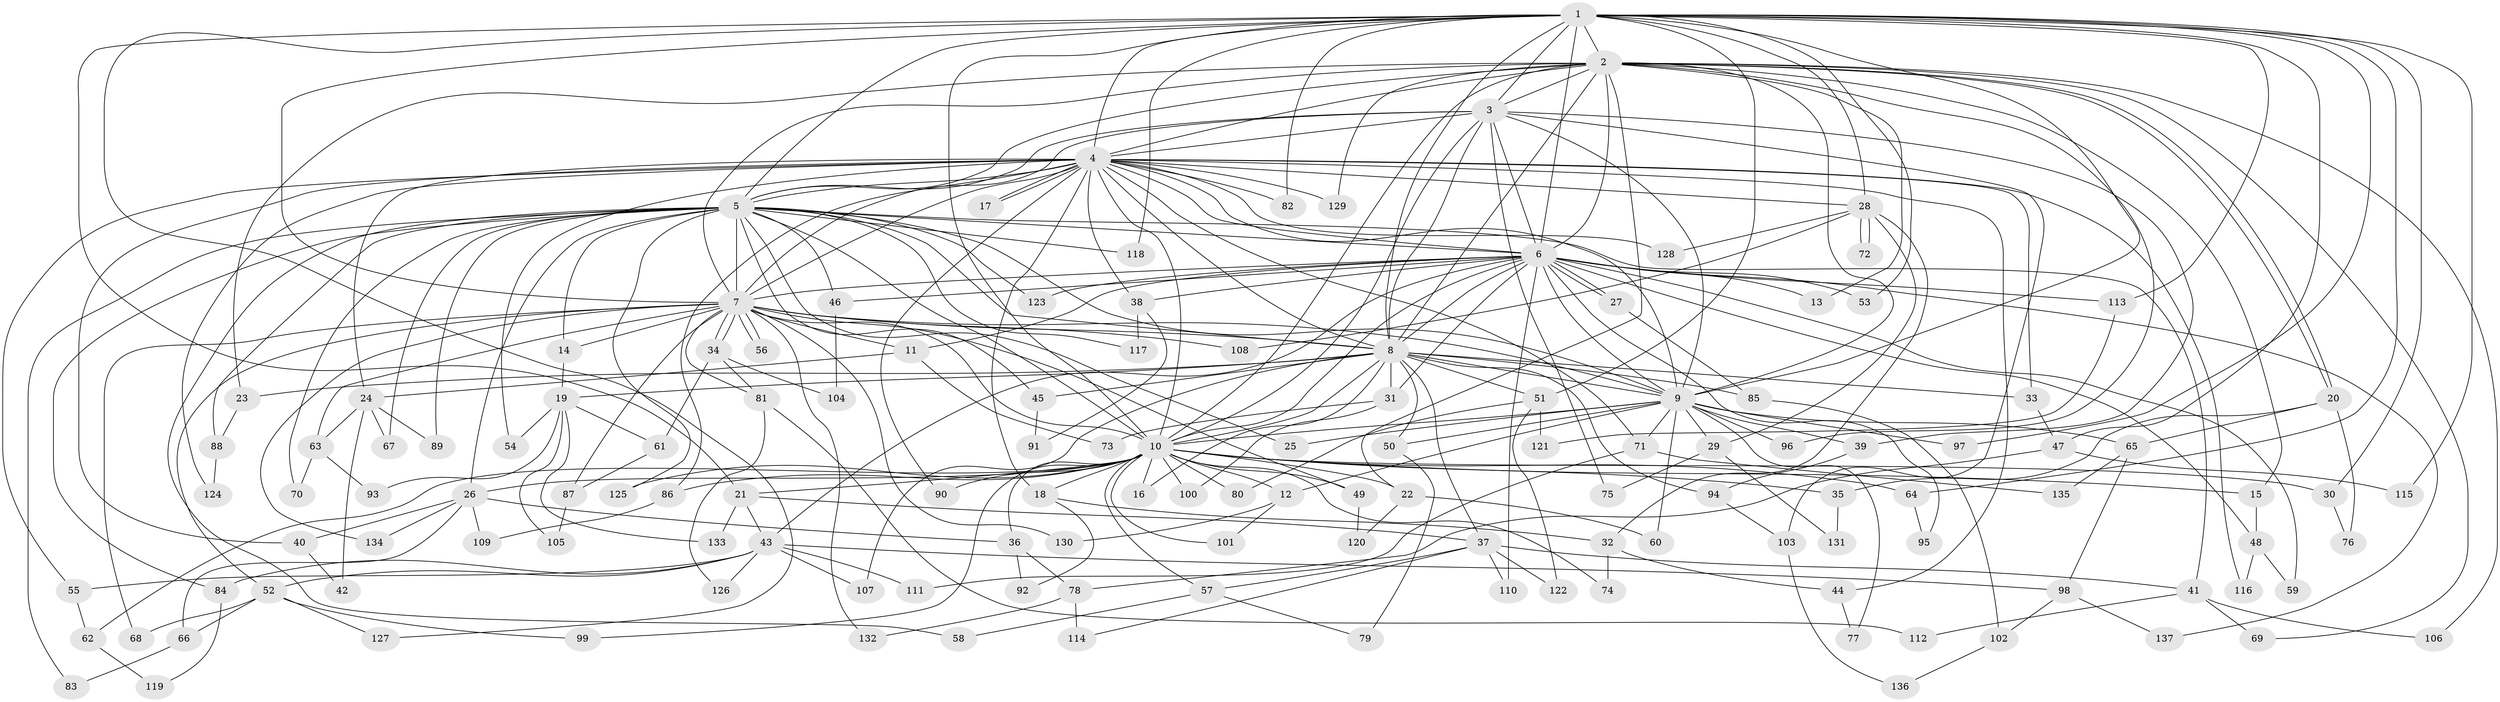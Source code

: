 // Generated by graph-tools (version 1.1) at 2025/11/02/27/25 16:11:03]
// undirected, 137 vertices, 299 edges
graph export_dot {
graph [start="1"]
  node [color=gray90,style=filled];
  1;
  2;
  3;
  4;
  5;
  6;
  7;
  8;
  9;
  10;
  11;
  12;
  13;
  14;
  15;
  16;
  17;
  18;
  19;
  20;
  21;
  22;
  23;
  24;
  25;
  26;
  27;
  28;
  29;
  30;
  31;
  32;
  33;
  34;
  35;
  36;
  37;
  38;
  39;
  40;
  41;
  42;
  43;
  44;
  45;
  46;
  47;
  48;
  49;
  50;
  51;
  52;
  53;
  54;
  55;
  56;
  57;
  58;
  59;
  60;
  61;
  62;
  63;
  64;
  65;
  66;
  67;
  68;
  69;
  70;
  71;
  72;
  73;
  74;
  75;
  76;
  77;
  78;
  79;
  80;
  81;
  82;
  83;
  84;
  85;
  86;
  87;
  88;
  89;
  90;
  91;
  92;
  93;
  94;
  95;
  96;
  97;
  98;
  99;
  100;
  101;
  102;
  103;
  104;
  105;
  106;
  107;
  108;
  109;
  110;
  111;
  112;
  113;
  114;
  115;
  116;
  117;
  118;
  119;
  120;
  121;
  122;
  123;
  124;
  125;
  126;
  127;
  128;
  129;
  130;
  131;
  132;
  133;
  134;
  135;
  136;
  137;
  1 -- 2;
  1 -- 3;
  1 -- 4;
  1 -- 5;
  1 -- 6;
  1 -- 7;
  1 -- 8;
  1 -- 9;
  1 -- 10;
  1 -- 21;
  1 -- 28;
  1 -- 30;
  1 -- 47;
  1 -- 51;
  1 -- 53;
  1 -- 64;
  1 -- 82;
  1 -- 97;
  1 -- 113;
  1 -- 115;
  1 -- 118;
  1 -- 127;
  2 -- 3;
  2 -- 4;
  2 -- 5;
  2 -- 6;
  2 -- 7;
  2 -- 8;
  2 -- 9;
  2 -- 10;
  2 -- 13;
  2 -- 15;
  2 -- 20;
  2 -- 20;
  2 -- 22;
  2 -- 23;
  2 -- 69;
  2 -- 96;
  2 -- 106;
  2 -- 129;
  3 -- 4;
  3 -- 5;
  3 -- 6;
  3 -- 7;
  3 -- 8;
  3 -- 9;
  3 -- 10;
  3 -- 39;
  3 -- 75;
  3 -- 103;
  4 -- 5;
  4 -- 6;
  4 -- 7;
  4 -- 8;
  4 -- 9;
  4 -- 10;
  4 -- 17;
  4 -- 17;
  4 -- 18;
  4 -- 24;
  4 -- 28;
  4 -- 33;
  4 -- 38;
  4 -- 40;
  4 -- 44;
  4 -- 54;
  4 -- 55;
  4 -- 71;
  4 -- 82;
  4 -- 86;
  4 -- 90;
  4 -- 116;
  4 -- 124;
  4 -- 128;
  4 -- 129;
  5 -- 6;
  5 -- 7;
  5 -- 8;
  5 -- 9;
  5 -- 10;
  5 -- 14;
  5 -- 25;
  5 -- 26;
  5 -- 41;
  5 -- 45;
  5 -- 46;
  5 -- 58;
  5 -- 67;
  5 -- 70;
  5 -- 83;
  5 -- 84;
  5 -- 88;
  5 -- 89;
  5 -- 117;
  5 -- 118;
  5 -- 123;
  5 -- 125;
  6 -- 7;
  6 -- 8;
  6 -- 9;
  6 -- 10;
  6 -- 11;
  6 -- 13;
  6 -- 27;
  6 -- 27;
  6 -- 31;
  6 -- 38;
  6 -- 43;
  6 -- 46;
  6 -- 48;
  6 -- 53;
  6 -- 59;
  6 -- 95;
  6 -- 110;
  6 -- 113;
  6 -- 123;
  6 -- 137;
  7 -- 8;
  7 -- 9;
  7 -- 10;
  7 -- 11;
  7 -- 14;
  7 -- 34;
  7 -- 34;
  7 -- 49;
  7 -- 52;
  7 -- 56;
  7 -- 56;
  7 -- 63;
  7 -- 68;
  7 -- 81;
  7 -- 87;
  7 -- 108;
  7 -- 130;
  7 -- 132;
  7 -- 134;
  8 -- 9;
  8 -- 10;
  8 -- 16;
  8 -- 19;
  8 -- 23;
  8 -- 31;
  8 -- 33;
  8 -- 37;
  8 -- 45;
  8 -- 50;
  8 -- 51;
  8 -- 85;
  8 -- 94;
  8 -- 107;
  9 -- 10;
  9 -- 12;
  9 -- 25;
  9 -- 29;
  9 -- 39;
  9 -- 50;
  9 -- 60;
  9 -- 65;
  9 -- 71;
  9 -- 77;
  9 -- 96;
  9 -- 97;
  10 -- 12;
  10 -- 15;
  10 -- 16;
  10 -- 18;
  10 -- 21;
  10 -- 22;
  10 -- 26;
  10 -- 30;
  10 -- 35;
  10 -- 36;
  10 -- 49;
  10 -- 57;
  10 -- 62;
  10 -- 64;
  10 -- 74;
  10 -- 80;
  10 -- 86;
  10 -- 90;
  10 -- 99;
  10 -- 100;
  10 -- 101;
  10 -- 125;
  11 -- 24;
  11 -- 73;
  12 -- 101;
  12 -- 130;
  14 -- 19;
  15 -- 48;
  18 -- 32;
  18 -- 92;
  19 -- 54;
  19 -- 61;
  19 -- 93;
  19 -- 105;
  19 -- 133;
  20 -- 35;
  20 -- 65;
  20 -- 76;
  21 -- 37;
  21 -- 43;
  21 -- 133;
  22 -- 60;
  22 -- 120;
  23 -- 88;
  24 -- 42;
  24 -- 63;
  24 -- 67;
  24 -- 89;
  26 -- 36;
  26 -- 40;
  26 -- 66;
  26 -- 109;
  26 -- 134;
  27 -- 85;
  28 -- 29;
  28 -- 32;
  28 -- 72;
  28 -- 72;
  28 -- 108;
  28 -- 128;
  29 -- 75;
  29 -- 131;
  30 -- 76;
  31 -- 73;
  31 -- 100;
  32 -- 44;
  32 -- 74;
  33 -- 47;
  34 -- 61;
  34 -- 81;
  34 -- 104;
  35 -- 131;
  36 -- 78;
  36 -- 92;
  37 -- 41;
  37 -- 57;
  37 -- 110;
  37 -- 114;
  37 -- 122;
  38 -- 91;
  38 -- 117;
  39 -- 94;
  40 -- 42;
  41 -- 69;
  41 -- 106;
  41 -- 112;
  43 -- 52;
  43 -- 55;
  43 -- 84;
  43 -- 98;
  43 -- 107;
  43 -- 111;
  43 -- 126;
  44 -- 77;
  45 -- 91;
  46 -- 104;
  47 -- 78;
  47 -- 115;
  48 -- 59;
  48 -- 116;
  49 -- 120;
  50 -- 79;
  51 -- 80;
  51 -- 121;
  51 -- 122;
  52 -- 66;
  52 -- 68;
  52 -- 99;
  52 -- 127;
  55 -- 62;
  57 -- 58;
  57 -- 79;
  61 -- 87;
  62 -- 119;
  63 -- 70;
  63 -- 93;
  64 -- 95;
  65 -- 98;
  65 -- 135;
  66 -- 83;
  71 -- 111;
  71 -- 135;
  78 -- 114;
  78 -- 132;
  81 -- 112;
  81 -- 126;
  84 -- 119;
  85 -- 102;
  86 -- 109;
  87 -- 105;
  88 -- 124;
  94 -- 103;
  98 -- 102;
  98 -- 137;
  102 -- 136;
  103 -- 136;
  113 -- 121;
}
